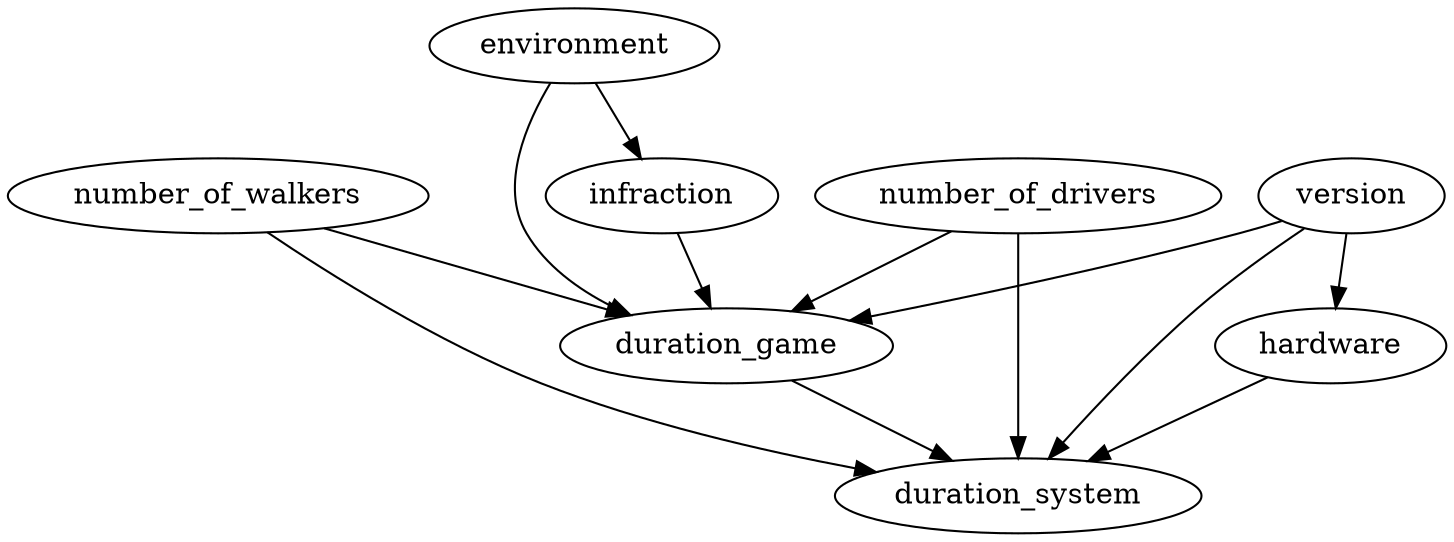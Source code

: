 digraph iv {
  environment -> duration_game;
  infraction -> duration_game;
  environment -> infraction;
  duration_game -> duration_system;
  hardware -> duration_system;

  number_of_walkers -> duration_game;
  number_of_walkers -> duration_system;

  number_of_drivers -> duration_game;
  number_of_drivers -> duration_system;

  version -> duration_game;
  version -> duration_system;
  version -> hardware;
}
